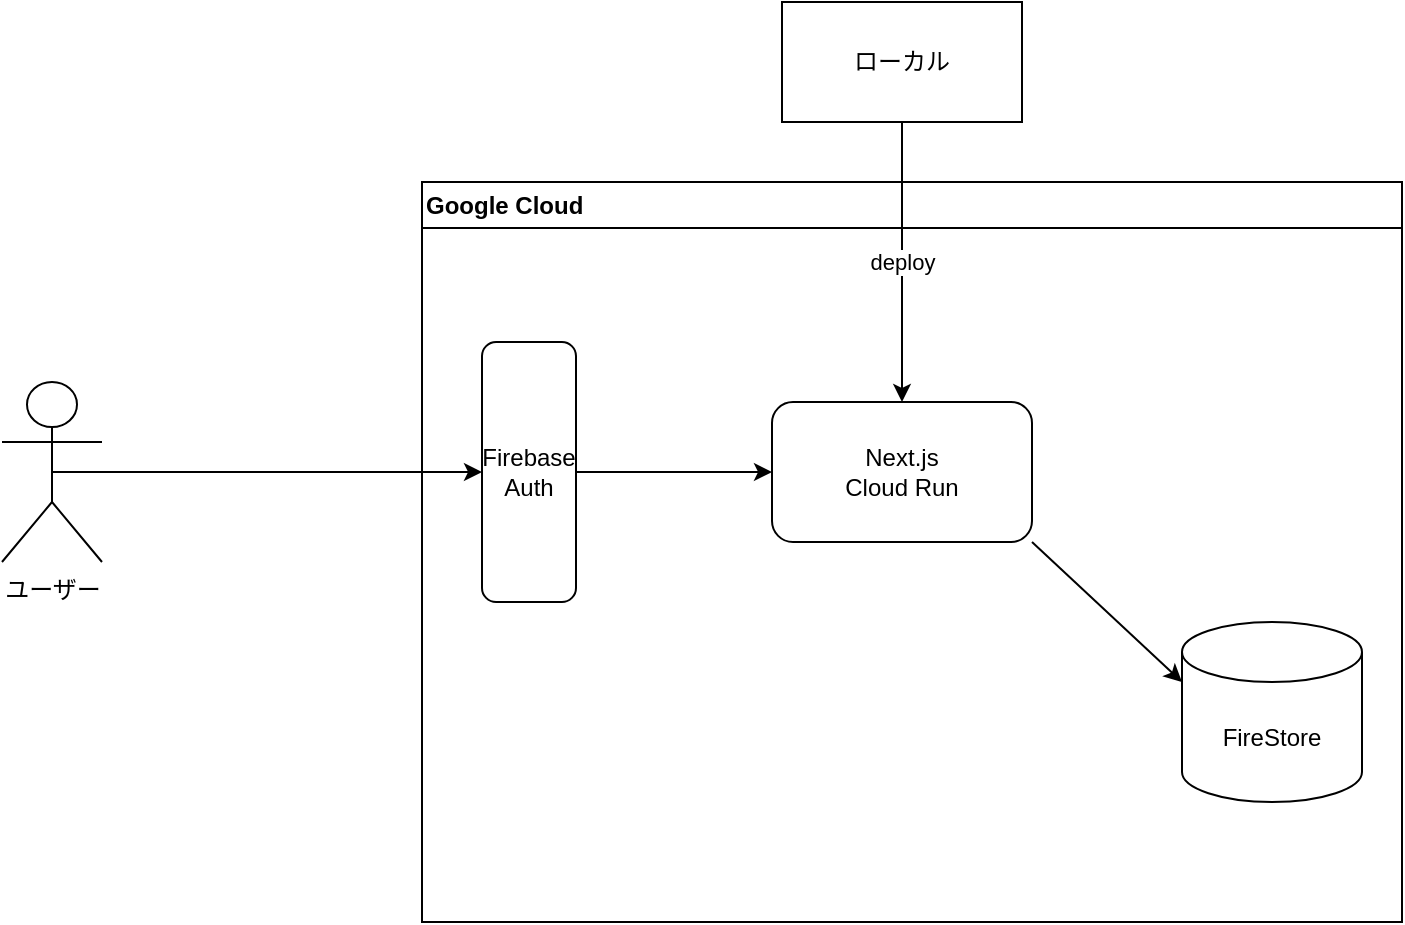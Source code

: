 <mxfile>
    <diagram id="HApKqCr7kuF3GitoXTNH" name="Page-1">
        <mxGraphModel dx="1558" dy="1326" grid="1" gridSize="10" guides="1" tooltips="1" connect="1" arrows="1" fold="1" page="1" pageScale="1" pageWidth="827" pageHeight="1169" math="0" shadow="0">
            <root>
                <mxCell id="0"/>
                <mxCell id="1" parent="0"/>
                <mxCell id="2" value="&lt;div style=&quot;&quot;&gt;&lt;span style=&quot;background-color: initial;&quot;&gt;Google Cloud&lt;/span&gt;&lt;/div&gt;" style="swimlane;whiteSpace=wrap;html=1;startSize=23;align=left;" vertex="1" parent="1">
                    <mxGeometry x="260" y="170" width="490" height="370" as="geometry">
                        <mxRectangle x="350" y="420" width="140" height="30" as="alternateBounds"/>
                    </mxGeometry>
                </mxCell>
                <mxCell id="3" value="Next.js&lt;br&gt;Cloud Run" style="rounded=1;whiteSpace=wrap;html=1;" vertex="1" parent="2">
                    <mxGeometry x="175" y="110" width="130" height="70" as="geometry"/>
                </mxCell>
                <mxCell id="5" value="FireStore" style="shape=cylinder3;whiteSpace=wrap;html=1;boundedLbl=1;backgroundOutline=1;size=15;" vertex="1" parent="2">
                    <mxGeometry x="380" y="220" width="90" height="90" as="geometry"/>
                </mxCell>
                <mxCell id="17" value="" style="endArrow=classic;html=1;entryX=0;entryY=0;entryDx=0;entryDy=30;entryPerimeter=0;exitX=1;exitY=1;exitDx=0;exitDy=0;" edge="1" parent="2" source="3" target="5">
                    <mxGeometry width="50" height="50" relative="1" as="geometry">
                        <mxPoint x="310" y="170" as="sourcePoint"/>
                        <mxPoint x="280" y="280" as="targetPoint"/>
                    </mxGeometry>
                </mxCell>
                <mxCell id="25" value="Firebase Auth" style="rounded=1;whiteSpace=wrap;html=1;" vertex="1" parent="2">
                    <mxGeometry x="30" y="80" width="47" height="130" as="geometry"/>
                </mxCell>
                <mxCell id="28" style="edgeStyle=none;html=1;exitX=1;exitY=0.5;exitDx=0;exitDy=0;entryX=0;entryY=0.5;entryDx=0;entryDy=0;" edge="1" parent="2" source="25" target="3">
                    <mxGeometry relative="1" as="geometry">
                        <mxPoint x="37.274" y="166.18" as="targetPoint"/>
                        <mxPoint x="-235" y="165" as="sourcePoint"/>
                    </mxGeometry>
                </mxCell>
                <mxCell id="6" value="ローカル" style="rounded=0;whiteSpace=wrap;html=1;" vertex="1" parent="1">
                    <mxGeometry x="440" y="80" width="120" height="60" as="geometry"/>
                </mxCell>
                <mxCell id="8" value="" style="endArrow=classic;html=1;exitX=0.5;exitY=1;exitDx=0;exitDy=0;entryX=0.5;entryY=0;entryDx=0;entryDy=0;" edge="1" parent="1" source="6" target="3">
                    <mxGeometry relative="1" as="geometry">
                        <mxPoint x="325" y="120" as="sourcePoint"/>
                        <mxPoint x="425" y="120" as="targetPoint"/>
                    </mxGeometry>
                </mxCell>
                <mxCell id="9" value="deploy" style="edgeLabel;resizable=0;html=1;align=center;verticalAlign=middle;" connectable="0" vertex="1" parent="8">
                    <mxGeometry relative="1" as="geometry"/>
                </mxCell>
                <mxCell id="21" style="edgeStyle=none;html=1;exitX=0.5;exitY=0.5;exitDx=0;exitDy=0;exitPerimeter=0;entryX=0;entryY=0.5;entryDx=0;entryDy=0;" edge="1" parent="1" source="19" target="25">
                    <mxGeometry relative="1" as="geometry">
                        <mxPoint x="160" y="290" as="targetPoint"/>
                    </mxGeometry>
                </mxCell>
                <mxCell id="19" value="ユーザー" style="shape=umlActor;verticalLabelPosition=bottom;verticalAlign=top;html=1;" vertex="1" parent="1">
                    <mxGeometry x="50" y="270" width="50" height="90" as="geometry"/>
                </mxCell>
            </root>
        </mxGraphModel>
    </diagram>
</mxfile>
